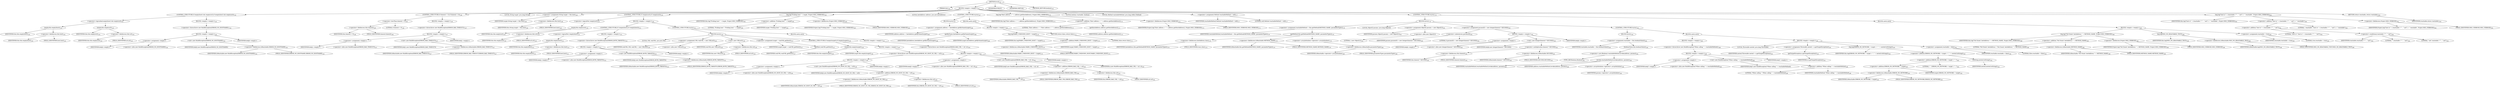digraph "eval" {  
"120" [label = <(METHOD,eval)<SUB>142</SUB>> ]
"10" [label = <(PARAM,this)<SUB>142</SUB>> ]
"121" [label = <(BLOCK,&lt;empty&gt;,&lt;empty&gt;)<SUB>142</SUB>> ]
"122" [label = <(CONTROL_STRUCTURE,if (empty(host) &amp;&amp; empty(url)),if (empty(host) &amp;&amp; empty(url)))<SUB>143</SUB>> ]
"123" [label = <(&lt;operator&gt;.logicalAnd,empty(host) &amp;&amp; empty(url))<SUB>143</SUB>> ]
"124" [label = <(empty,this.empty(host))<SUB>143</SUB>> ]
"9" [label = <(IDENTIFIER,this,this.empty(host))<SUB>143</SUB>> ]
"125" [label = <(&lt;operator&gt;.fieldAccess,this.host)<SUB>143</SUB>> ]
"126" [label = <(IDENTIFIER,this,this.empty(host))<SUB>143</SUB>> ]
"127" [label = <(FIELD_IDENTIFIER,host,host)<SUB>143</SUB>> ]
"128" [label = <(empty,this.empty(url))<SUB>143</SUB>> ]
"11" [label = <(IDENTIFIER,this,this.empty(url))<SUB>143</SUB>> ]
"129" [label = <(&lt;operator&gt;.fieldAccess,this.url)<SUB>143</SUB>> ]
"130" [label = <(IDENTIFIER,this,this.empty(url))<SUB>143</SUB>> ]
"131" [label = <(FIELD_IDENTIFIER,url,url)<SUB>143</SUB>> ]
"132" [label = <(BLOCK,&lt;empty&gt;,&lt;empty&gt;)<SUB>143</SUB>> ]
"133" [label = <(&lt;operator&gt;.throw,throw new BuildException(ERROR_NO_HOSTNAME);)<SUB>144</SUB>> ]
"134" [label = <(BLOCK,&lt;empty&gt;,&lt;empty&gt;)<SUB>144</SUB>> ]
"135" [label = <(&lt;operator&gt;.assignment,&lt;empty&gt;)> ]
"136" [label = <(IDENTIFIER,$obj0,&lt;empty&gt;)> ]
"137" [label = <(&lt;operator&gt;.alloc,new BuildException(ERROR_NO_HOSTNAME))<SUB>144</SUB>> ]
"138" [label = <(&lt;init&gt;,new BuildException(ERROR_NO_HOSTNAME))<SUB>144</SUB>> ]
"139" [label = <(IDENTIFIER,$obj0,new BuildException(ERROR_NO_HOSTNAME))> ]
"140" [label = <(&lt;operator&gt;.fieldAccess,IsReachable.ERROR_NO_HOSTNAME)<SUB>144</SUB>> ]
"141" [label = <(IDENTIFIER,IsReachable,new BuildException(ERROR_NO_HOSTNAME))<SUB>144</SUB>> ]
"142" [label = <(FIELD_IDENTIFIER,ERROR_NO_HOSTNAME,ERROR_NO_HOSTNAME)<SUB>144</SUB>> ]
"143" [label = <(IDENTIFIER,$obj0,&lt;empty&gt;)> ]
"144" [label = <(CONTROL_STRUCTURE,if (timeout &lt; 0),if (timeout &lt; 0))<SUB>146</SUB>> ]
"145" [label = <(&lt;operator&gt;.lessThan,timeout &lt; 0)<SUB>146</SUB>> ]
"146" [label = <(&lt;operator&gt;.fieldAccess,this.timeout)<SUB>146</SUB>> ]
"147" [label = <(IDENTIFIER,this,timeout &lt; 0)<SUB>146</SUB>> ]
"148" [label = <(FIELD_IDENTIFIER,timeout,timeout)<SUB>146</SUB>> ]
"149" [label = <(LITERAL,0,timeout &lt; 0)<SUB>146</SUB>> ]
"150" [label = <(BLOCK,&lt;empty&gt;,&lt;empty&gt;)<SUB>146</SUB>> ]
"151" [label = <(&lt;operator&gt;.throw,throw new BuildException(ERROR_BAD_TIMEOUT);)<SUB>147</SUB>> ]
"152" [label = <(BLOCK,&lt;empty&gt;,&lt;empty&gt;)<SUB>147</SUB>> ]
"153" [label = <(&lt;operator&gt;.assignment,&lt;empty&gt;)> ]
"154" [label = <(IDENTIFIER,$obj1,&lt;empty&gt;)> ]
"155" [label = <(&lt;operator&gt;.alloc,new BuildException(ERROR_BAD_TIMEOUT))<SUB>147</SUB>> ]
"156" [label = <(&lt;init&gt;,new BuildException(ERROR_BAD_TIMEOUT))<SUB>147</SUB>> ]
"157" [label = <(IDENTIFIER,$obj1,new BuildException(ERROR_BAD_TIMEOUT))> ]
"158" [label = <(&lt;operator&gt;.fieldAccess,IsReachable.ERROR_BAD_TIMEOUT)<SUB>147</SUB>> ]
"159" [label = <(IDENTIFIER,IsReachable,new BuildException(ERROR_BAD_TIMEOUT))<SUB>147</SUB>> ]
"160" [label = <(FIELD_IDENTIFIER,ERROR_BAD_TIMEOUT,ERROR_BAD_TIMEOUT)<SUB>147</SUB>> ]
"161" [label = <(IDENTIFIER,$obj1,&lt;empty&gt;)> ]
"162" [label = <(LOCAL,String target: java.lang.String)> ]
"163" [label = <(&lt;operator&gt;.assignment,String target = this.host)<SUB>149</SUB>> ]
"164" [label = <(IDENTIFIER,target,String target = this.host)<SUB>149</SUB>> ]
"165" [label = <(&lt;operator&gt;.fieldAccess,this.host)<SUB>149</SUB>> ]
"166" [label = <(IDENTIFIER,this,String target = this.host)<SUB>149</SUB>> ]
"167" [label = <(FIELD_IDENTIFIER,host,host)<SUB>149</SUB>> ]
"168" [label = <(CONTROL_STRUCTURE,if (!empty(url)),if (!empty(url)))<SUB>150</SUB>> ]
"169" [label = <(&lt;operator&gt;.logicalNot,!empty(url))<SUB>150</SUB>> ]
"170" [label = <(empty,this.empty(url))<SUB>150</SUB>> ]
"12" [label = <(IDENTIFIER,this,this.empty(url))<SUB>150</SUB>> ]
"171" [label = <(&lt;operator&gt;.fieldAccess,this.url)<SUB>150</SUB>> ]
"172" [label = <(IDENTIFIER,this,this.empty(url))<SUB>150</SUB>> ]
"173" [label = <(FIELD_IDENTIFIER,url,url)<SUB>150</SUB>> ]
"174" [label = <(BLOCK,&lt;empty&gt;,&lt;empty&gt;)<SUB>150</SUB>> ]
"175" [label = <(CONTROL_STRUCTURE,if (!empty(host)),if (!empty(host)))<SUB>151</SUB>> ]
"176" [label = <(&lt;operator&gt;.logicalNot,!empty(host))<SUB>151</SUB>> ]
"177" [label = <(empty,this.empty(host))<SUB>151</SUB>> ]
"13" [label = <(IDENTIFIER,this,this.empty(host))<SUB>151</SUB>> ]
"178" [label = <(&lt;operator&gt;.fieldAccess,this.host)<SUB>151</SUB>> ]
"179" [label = <(IDENTIFIER,this,this.empty(host))<SUB>151</SUB>> ]
"180" [label = <(FIELD_IDENTIFIER,host,host)<SUB>151</SUB>> ]
"181" [label = <(BLOCK,&lt;empty&gt;,&lt;empty&gt;)<SUB>151</SUB>> ]
"182" [label = <(&lt;operator&gt;.throw,throw new BuildException(ERROR_BOTH_TARGETS);)<SUB>152</SUB>> ]
"183" [label = <(BLOCK,&lt;empty&gt;,&lt;empty&gt;)<SUB>152</SUB>> ]
"184" [label = <(&lt;operator&gt;.assignment,&lt;empty&gt;)> ]
"185" [label = <(IDENTIFIER,$obj2,&lt;empty&gt;)> ]
"186" [label = <(&lt;operator&gt;.alloc,new BuildException(ERROR_BOTH_TARGETS))<SUB>152</SUB>> ]
"187" [label = <(&lt;init&gt;,new BuildException(ERROR_BOTH_TARGETS))<SUB>152</SUB>> ]
"188" [label = <(IDENTIFIER,$obj2,new BuildException(ERROR_BOTH_TARGETS))> ]
"189" [label = <(&lt;operator&gt;.fieldAccess,IsReachable.ERROR_BOTH_TARGETS)<SUB>152</SUB>> ]
"190" [label = <(IDENTIFIER,IsReachable,new BuildException(ERROR_BOTH_TARGETS))<SUB>152</SUB>> ]
"191" [label = <(FIELD_IDENTIFIER,ERROR_BOTH_TARGETS,ERROR_BOTH_TARGETS)<SUB>152</SUB>> ]
"192" [label = <(IDENTIFIER,$obj2,&lt;empty&gt;)> ]
"193" [label = <(CONTROL_STRUCTURE,try,try)<SUB>154</SUB>> ]
"194" [label = <(BLOCK,try,try)<SUB>154</SUB>> ]
"15" [label = <(LOCAL,URL realURL: java.net.URL)> ]
"195" [label = <(&lt;operator&gt;.assignment,URL realURL = new URL(url))<SUB>156</SUB>> ]
"196" [label = <(IDENTIFIER,realURL,URL realURL = new URL(url))<SUB>156</SUB>> ]
"197" [label = <(&lt;operator&gt;.alloc,new URL(url))<SUB>156</SUB>> ]
"198" [label = <(&lt;init&gt;,new URL(url))<SUB>156</SUB>> ]
"14" [label = <(IDENTIFIER,realURL,new URL(url))<SUB>156</SUB>> ]
"199" [label = <(&lt;operator&gt;.fieldAccess,this.url)<SUB>156</SUB>> ]
"200" [label = <(IDENTIFIER,this,new URL(url))<SUB>156</SUB>> ]
"201" [label = <(FIELD_IDENTIFIER,url,url)<SUB>156</SUB>> ]
"202" [label = <(&lt;operator&gt;.assignment,target = realURL.getHost())<SUB>157</SUB>> ]
"203" [label = <(IDENTIFIER,target,target = realURL.getHost())<SUB>157</SUB>> ]
"204" [label = <(getHost,realURL.getHost())<SUB>157</SUB>> ]
"205" [label = <(IDENTIFIER,realURL,realURL.getHost())<SUB>157</SUB>> ]
"206" [label = <(CONTROL_STRUCTURE,if (empty(target)),if (empty(target)))<SUB>158</SUB>> ]
"207" [label = <(empty,this.empty(target))<SUB>158</SUB>> ]
"16" [label = <(IDENTIFIER,this,this.empty(target))<SUB>158</SUB>> ]
"208" [label = <(IDENTIFIER,target,this.empty(target))<SUB>158</SUB>> ]
"209" [label = <(BLOCK,&lt;empty&gt;,&lt;empty&gt;)<SUB>158</SUB>> ]
"210" [label = <(&lt;operator&gt;.throw,throw new BuildException(ERROR_NO_HOST_IN_URL + url);)<SUB>159</SUB>> ]
"211" [label = <(BLOCK,&lt;empty&gt;,&lt;empty&gt;)<SUB>159</SUB>> ]
"212" [label = <(&lt;operator&gt;.assignment,&lt;empty&gt;)> ]
"213" [label = <(IDENTIFIER,$obj4,&lt;empty&gt;)> ]
"214" [label = <(&lt;operator&gt;.alloc,new BuildException(ERROR_NO_HOST_IN_URL + url))<SUB>159</SUB>> ]
"215" [label = <(&lt;init&gt;,new BuildException(ERROR_NO_HOST_IN_URL + url))<SUB>159</SUB>> ]
"216" [label = <(IDENTIFIER,$obj4,new BuildException(ERROR_NO_HOST_IN_URL + url))> ]
"217" [label = <(&lt;operator&gt;.addition,ERROR_NO_HOST_IN_URL + url)<SUB>159</SUB>> ]
"218" [label = <(&lt;operator&gt;.fieldAccess,IsReachable.ERROR_NO_HOST_IN_URL)<SUB>159</SUB>> ]
"219" [label = <(IDENTIFIER,IsReachable,ERROR_NO_HOST_IN_URL + url)<SUB>159</SUB>> ]
"220" [label = <(FIELD_IDENTIFIER,ERROR_NO_HOST_IN_URL,ERROR_NO_HOST_IN_URL)<SUB>159</SUB>> ]
"221" [label = <(&lt;operator&gt;.fieldAccess,this.url)<SUB>159</SUB>> ]
"222" [label = <(IDENTIFIER,this,ERROR_NO_HOST_IN_URL + url)<SUB>159</SUB>> ]
"223" [label = <(FIELD_IDENTIFIER,url,url)<SUB>159</SUB>> ]
"224" [label = <(IDENTIFIER,$obj4,&lt;empty&gt;)> ]
"225" [label = <(BLOCK,catch,catch)> ]
"226" [label = <(BLOCK,&lt;empty&gt;,&lt;empty&gt;)<SUB>161</SUB>> ]
"227" [label = <(&lt;operator&gt;.throw,throw new BuildException(ERROR_BAD_URL + url, e);)<SUB>162</SUB>> ]
"228" [label = <(BLOCK,&lt;empty&gt;,&lt;empty&gt;)<SUB>162</SUB>> ]
"229" [label = <(&lt;operator&gt;.assignment,&lt;empty&gt;)> ]
"230" [label = <(IDENTIFIER,$obj5,&lt;empty&gt;)> ]
"231" [label = <(&lt;operator&gt;.alloc,new BuildException(ERROR_BAD_URL + url, e))<SUB>162</SUB>> ]
"232" [label = <(&lt;init&gt;,new BuildException(ERROR_BAD_URL + url, e))<SUB>162</SUB>> ]
"233" [label = <(IDENTIFIER,$obj5,new BuildException(ERROR_BAD_URL + url, e))> ]
"234" [label = <(&lt;operator&gt;.addition,ERROR_BAD_URL + url)<SUB>162</SUB>> ]
"235" [label = <(&lt;operator&gt;.fieldAccess,IsReachable.ERROR_BAD_URL)<SUB>162</SUB>> ]
"236" [label = <(IDENTIFIER,IsReachable,ERROR_BAD_URL + url)<SUB>162</SUB>> ]
"237" [label = <(FIELD_IDENTIFIER,ERROR_BAD_URL,ERROR_BAD_URL)<SUB>162</SUB>> ]
"238" [label = <(&lt;operator&gt;.fieldAccess,this.url)<SUB>162</SUB>> ]
"239" [label = <(IDENTIFIER,this,ERROR_BAD_URL + url)<SUB>162</SUB>> ]
"240" [label = <(FIELD_IDENTIFIER,url,url)<SUB>162</SUB>> ]
"241" [label = <(IDENTIFIER,e,new BuildException(ERROR_BAD_URL + url, e))<SUB>162</SUB>> ]
"242" [label = <(IDENTIFIER,$obj5,&lt;empty&gt;)> ]
"243" [label = <(log,log(&quot;Probing host &quot; + target, Project.MSG_VERBOSE))<SUB>165</SUB>> ]
"17" [label = <(IDENTIFIER,this,log(&quot;Probing host &quot; + target, Project.MSG_VERBOSE))<SUB>165</SUB>> ]
"244" [label = <(&lt;operator&gt;.addition,&quot;Probing host &quot; + target)<SUB>165</SUB>> ]
"245" [label = <(LITERAL,&quot;Probing host &quot;,&quot;Probing host &quot; + target)<SUB>165</SUB>> ]
"246" [label = <(IDENTIFIER,target,&quot;Probing host &quot; + target)<SUB>165</SUB>> ]
"247" [label = <(&lt;operator&gt;.fieldAccess,Project.MSG_VERBOSE)<SUB>165</SUB>> ]
"248" [label = <(IDENTIFIER,Project,log(&quot;Probing host &quot; + target, Project.MSG_VERBOSE))<SUB>165</SUB>> ]
"249" [label = <(FIELD_IDENTIFIER,MSG_VERBOSE,MSG_VERBOSE)<SUB>165</SUB>> ]
"250" [label = <(LOCAL,InetAddress address: java.net.InetAddress)> ]
"251" [label = <(CONTROL_STRUCTURE,try,try)<SUB>167</SUB>> ]
"252" [label = <(BLOCK,try,try)<SUB>167</SUB>> ]
"253" [label = <(&lt;operator&gt;.assignment,address = InetAddress.getByName(target))<SUB>168</SUB>> ]
"254" [label = <(IDENTIFIER,address,address = InetAddress.getByName(target))<SUB>168</SUB>> ]
"255" [label = <(getByName,InetAddress.getByName(target))<SUB>168</SUB>> ]
"256" [label = <(IDENTIFIER,InetAddress,InetAddress.getByName(target))<SUB>168</SUB>> ]
"257" [label = <(IDENTIFIER,target,InetAddress.getByName(target))<SUB>168</SUB>> ]
"258" [label = <(BLOCK,catch,catch)> ]
"259" [label = <(BLOCK,&lt;empty&gt;,&lt;empty&gt;)<SUB>169</SUB>> ]
"260" [label = <(log,log(WARN_UNKNOWN_HOST + target))<SUB>170</SUB>> ]
"18" [label = <(IDENTIFIER,this,log(WARN_UNKNOWN_HOST + target))<SUB>170</SUB>> ]
"261" [label = <(&lt;operator&gt;.addition,WARN_UNKNOWN_HOST + target)<SUB>170</SUB>> ]
"262" [label = <(&lt;operator&gt;.fieldAccess,IsReachable.WARN_UNKNOWN_HOST)<SUB>170</SUB>> ]
"263" [label = <(IDENTIFIER,IsReachable,WARN_UNKNOWN_HOST + target)<SUB>170</SUB>> ]
"264" [label = <(FIELD_IDENTIFIER,WARN_UNKNOWN_HOST,WARN_UNKNOWN_HOST)<SUB>170</SUB>> ]
"265" [label = <(IDENTIFIER,target,WARN_UNKNOWN_HOST + target)<SUB>170</SUB>> ]
"266" [label = <(RETURN,return false;,return false;)<SUB>171</SUB>> ]
"267" [label = <(LITERAL,false,return false;)<SUB>171</SUB>> ]
"268" [label = <(log,log(&quot;Host address = &quot; + address.getHostAddress(), Project.MSG_VERBOSE))<SUB>173</SUB>> ]
"19" [label = <(IDENTIFIER,this,log(&quot;Host address = &quot; + address.getHostAddress(), Project.MSG_VERBOSE))<SUB>173</SUB>> ]
"269" [label = <(&lt;operator&gt;.addition,&quot;Host address = &quot; + address.getHostAddress())<SUB>173</SUB>> ]
"270" [label = <(LITERAL,&quot;Host address = &quot;,&quot;Host address = &quot; + address.getHostAddress())<SUB>173</SUB>> ]
"271" [label = <(getHostAddress,address.getHostAddress())<SUB>173</SUB>> ]
"272" [label = <(IDENTIFIER,address,address.getHostAddress())<SUB>173</SUB>> ]
"273" [label = <(&lt;operator&gt;.fieldAccess,Project.MSG_VERBOSE)<SUB>174</SUB>> ]
"274" [label = <(IDENTIFIER,Project,log(&quot;Host address = &quot; + address.getHostAddress(), Project.MSG_VERBOSE))<SUB>174</SUB>> ]
"275" [label = <(FIELD_IDENTIFIER,MSG_VERBOSE,MSG_VERBOSE)<SUB>174</SUB>> ]
"276" [label = <(LOCAL,boolean reachable: boolean)> ]
"277" [label = <(LOCAL,Method reachableMethod: java.lang.reflect.Method)> ]
"278" [label = <(&lt;operator&gt;.assignment,Method reachableMethod = null)<SUB>177</SUB>> ]
"279" [label = <(IDENTIFIER,reachableMethod,Method reachableMethod = null)<SUB>177</SUB>> ]
"280" [label = <(LITERAL,null,Method reachableMethod = null)<SUB>177</SUB>> ]
"281" [label = <(CONTROL_STRUCTURE,try,try)<SUB>178</SUB>> ]
"282" [label = <(BLOCK,try,try)<SUB>178</SUB>> ]
"283" [label = <(&lt;operator&gt;.assignment,reachableMethod = this.getMethod(METHOD_NAME, parameterTypes))<SUB>179</SUB>> ]
"284" [label = <(IDENTIFIER,reachableMethod,reachableMethod = this.getMethod(METHOD_NAME, parameterTypes))<SUB>179</SUB>> ]
"285" [label = <(getMethod,this.getMethod(METHOD_NAME, parameterTypes))<SUB>179</SUB>> ]
"286" [label = <(&lt;operator&gt;.fieldAccess,InetAddress.class)<SUB>179</SUB>> ]
"287" [label = <(IDENTIFIER,InetAddress,this.getMethod(METHOD_NAME, parameterTypes))<SUB>179</SUB>> ]
"288" [label = <(FIELD_IDENTIFIER,class,class)<SUB>179</SUB>> ]
"289" [label = <(&lt;operator&gt;.fieldAccess,IsReachable.METHOD_NAME)<SUB>179</SUB>> ]
"290" [label = <(IDENTIFIER,IsReachable,this.getMethod(METHOD_NAME, parameterTypes))<SUB>179</SUB>> ]
"291" [label = <(FIELD_IDENTIFIER,METHOD_NAME,METHOD_NAME)<SUB>179</SUB>> ]
"292" [label = <(&lt;operator&gt;.arrayInitializer,&lt;operator&gt;.arrayInitializer)<SUB>179</SUB>> ]
"293" [label = <(&lt;operator&gt;.fieldAccess,IsReachable.parameterTypes)<SUB>180</SUB>> ]
"294" [label = <(IDENTIFIER,IsReachable,&lt;operator&gt;.arrayInitializer)<SUB>180</SUB>> ]
"295" [label = <(FIELD_IDENTIFIER,parameterTypes,parameterTypes)<SUB>180</SUB>> ]
"296" [label = <(LOCAL,Object[] params: java.lang.Object[])> ]
"297" [label = <(&lt;operator&gt;.assignment,Object[] params = new Object[1])<SUB>181</SUB>> ]
"298" [label = <(IDENTIFIER,params,Object[] params = new Object[1])<SUB>181</SUB>> ]
"299" [label = <(&lt;operator&gt;.alloc,new Object[1])> ]
"300" [label = <(LITERAL,1,new Object[1])<SUB>181</SUB>> ]
"301" [label = <(&lt;operator&gt;.assignment,params[0] = new Integer(timeout * SECOND))<SUB>182</SUB>> ]
"302" [label = <(&lt;operator&gt;.indexAccess,params[0])<SUB>182</SUB>> ]
"303" [label = <(IDENTIFIER,params,params[0] = new Integer(timeout * SECOND))<SUB>182</SUB>> ]
"304" [label = <(LITERAL,0,params[0] = new Integer(timeout * SECOND))<SUB>182</SUB>> ]
"305" [label = <(BLOCK,&lt;empty&gt;,&lt;empty&gt;)<SUB>182</SUB>> ]
"306" [label = <(&lt;operator&gt;.assignment,&lt;empty&gt;)> ]
"307" [label = <(IDENTIFIER,$obj6,&lt;empty&gt;)> ]
"308" [label = <(&lt;operator&gt;.alloc,new Integer(timeout * SECOND))<SUB>182</SUB>> ]
"309" [label = <(&lt;init&gt;,new Integer(timeout * SECOND))<SUB>182</SUB>> ]
"310" [label = <(IDENTIFIER,$obj6,new Integer(timeout * SECOND))> ]
"311" [label = <(&lt;operator&gt;.multiplication,timeout * SECOND)<SUB>182</SUB>> ]
"312" [label = <(&lt;operator&gt;.fieldAccess,this.timeout)<SUB>182</SUB>> ]
"313" [label = <(IDENTIFIER,this,timeout * SECOND)<SUB>182</SUB>> ]
"314" [label = <(FIELD_IDENTIFIER,timeout,timeout)<SUB>182</SUB>> ]
"315" [label = <(&lt;operator&gt;.fieldAccess,IsReachable.SECOND)<SUB>182</SUB>> ]
"316" [label = <(IDENTIFIER,IsReachable,timeout * SECOND)<SUB>182</SUB>> ]
"317" [label = <(FIELD_IDENTIFIER,SECOND,SECOND)<SUB>182</SUB>> ]
"318" [label = <(IDENTIFIER,$obj6,&lt;empty&gt;)> ]
"319" [label = <(CONTROL_STRUCTURE,try,try)<SUB>183</SUB>> ]
"320" [label = <(BLOCK,try,try)<SUB>183</SUB>> ]
"321" [label = <(&lt;operator&gt;.assignment,reachable = this.booleanValue())<SUB>184</SUB>> ]
"322" [label = <(IDENTIFIER,reachable,reachable = this.booleanValue())<SUB>184</SUB>> ]
"323" [label = <(booleanValue,this.booleanValue())<SUB>184</SUB>> ]
"324" [label = <(&lt;operator&gt;.cast,(Boolean) reachableMethod.invoke(address, params))<SUB>184</SUB>> ]
"325" [label = <(TYPE_REF,Boolean,Boolean)<SUB>184</SUB>> ]
"326" [label = <(invoke,reachableMethod.invoke(address, params))<SUB>184</SUB>> ]
"327" [label = <(IDENTIFIER,reachableMethod,reachableMethod.invoke(address, params))<SUB>184</SUB>> ]
"328" [label = <(IDENTIFIER,address,reachableMethod.invoke(address, params))<SUB>184</SUB>> ]
"329" [label = <(&lt;operator&gt;.arrayInitializer,&lt;operator&gt;.arrayInitializer)<SUB>184</SUB>> ]
"330" [label = <(IDENTIFIER,params,&lt;operator&gt;.arrayInitializer)<SUB>184</SUB>> ]
"331" [label = <(BLOCK,catch,catch)> ]
"332" [label = <(BLOCK,&lt;empty&gt;,&lt;empty&gt;)<SUB>186</SUB>> ]
"333" [label = <(&lt;operator&gt;.throw,throw new BuildException(&quot;When calling &quot; + reachableMethod);)<SUB>188</SUB>> ]
"334" [label = <(BLOCK,&lt;empty&gt;,&lt;empty&gt;)<SUB>188</SUB>> ]
"335" [label = <(&lt;operator&gt;.assignment,&lt;empty&gt;)> ]
"336" [label = <(IDENTIFIER,$obj7,&lt;empty&gt;)> ]
"337" [label = <(&lt;operator&gt;.alloc,new BuildException(&quot;When calling &quot; + reachableMethod))<SUB>188</SUB>> ]
"338" [label = <(&lt;init&gt;,new BuildException(&quot;When calling &quot; + reachableMethod))<SUB>188</SUB>> ]
"339" [label = <(IDENTIFIER,$obj7,new BuildException(&quot;When calling &quot; + reachableMethod))> ]
"340" [label = <(&lt;operator&gt;.addition,&quot;When calling &quot; + reachableMethod)<SUB>188</SUB>> ]
"341" [label = <(LITERAL,&quot;When calling &quot;,&quot;When calling &quot; + reachableMethod)<SUB>188</SUB>> ]
"342" [label = <(IDENTIFIER,reachableMethod,&quot;When calling &quot; + reachableMethod)<SUB>188</SUB>> ]
"343" [label = <(IDENTIFIER,$obj7,&lt;empty&gt;)> ]
"344" [label = <(BLOCK,&lt;empty&gt;,&lt;empty&gt;)<SUB>189</SUB>> ]
"345" [label = <(LOCAL,Throwable nested: java.lang.Throwable)> ]
"346" [label = <(&lt;operator&gt;.assignment,Throwable nested = e.getTargetException())<SUB>191</SUB>> ]
"347" [label = <(IDENTIFIER,nested,Throwable nested = e.getTargetException())<SUB>191</SUB>> ]
"348" [label = <(getTargetException,e.getTargetException())<SUB>191</SUB>> ]
"349" [label = <(IDENTIFIER,e,e.getTargetException())<SUB>191</SUB>> ]
"350" [label = <(log,log(ERROR_ON_NETWORK + target + &quot;: &quot; + nested.toString()))<SUB>192</SUB>> ]
"20" [label = <(IDENTIFIER,this,log(ERROR_ON_NETWORK + target + &quot;: &quot; + nested.toString()))<SUB>192</SUB>> ]
"351" [label = <(&lt;operator&gt;.addition,ERROR_ON_NETWORK + target + &quot;: &quot; + nested.toString())<SUB>192</SUB>> ]
"352" [label = <(&lt;operator&gt;.addition,ERROR_ON_NETWORK + target + &quot;: &quot;)<SUB>192</SUB>> ]
"353" [label = <(&lt;operator&gt;.addition,ERROR_ON_NETWORK + target)<SUB>192</SUB>> ]
"354" [label = <(&lt;operator&gt;.fieldAccess,IsReachable.ERROR_ON_NETWORK)<SUB>192</SUB>> ]
"355" [label = <(IDENTIFIER,IsReachable,ERROR_ON_NETWORK + target)<SUB>192</SUB>> ]
"356" [label = <(FIELD_IDENTIFIER,ERROR_ON_NETWORK,ERROR_ON_NETWORK)<SUB>192</SUB>> ]
"357" [label = <(IDENTIFIER,target,ERROR_ON_NETWORK + target)<SUB>192</SUB>> ]
"358" [label = <(LITERAL,&quot;: &quot;,ERROR_ON_NETWORK + target + &quot;: &quot;)<SUB>192</SUB>> ]
"359" [label = <(toString,nested.toString())<SUB>192</SUB>> ]
"360" [label = <(IDENTIFIER,nested,nested.toString())<SUB>192</SUB>> ]
"361" [label = <(&lt;operator&gt;.assignment,reachable = false)<SUB>194</SUB>> ]
"362" [label = <(IDENTIFIER,reachable,reachable = false)<SUB>194</SUB>> ]
"363" [label = <(LITERAL,false,reachable = false)<SUB>194</SUB>> ]
"364" [label = <(BLOCK,catch,catch)> ]
"365" [label = <(BLOCK,&lt;empty&gt;,&lt;empty&gt;)<SUB>196</SUB>> ]
"366" [label = <(log,log(&quot;Not found: InetAddress.&quot; + METHOD_NAME, Project.MSG_VERBOSE))<SUB>198</SUB>> ]
"21" [label = <(IDENTIFIER,this,log(&quot;Not found: InetAddress.&quot; + METHOD_NAME, Project.MSG_VERBOSE))<SUB>198</SUB>> ]
"367" [label = <(&lt;operator&gt;.addition,&quot;Not found: InetAddress.&quot; + METHOD_NAME)<SUB>198</SUB>> ]
"368" [label = <(LITERAL,&quot;Not found: InetAddress.&quot;,&quot;Not found: InetAddress.&quot; + METHOD_NAME)<SUB>198</SUB>> ]
"369" [label = <(&lt;operator&gt;.fieldAccess,IsReachable.METHOD_NAME)<SUB>198</SUB>> ]
"370" [label = <(IDENTIFIER,IsReachable,&quot;Not found: InetAddress.&quot; + METHOD_NAME)<SUB>198</SUB>> ]
"371" [label = <(FIELD_IDENTIFIER,METHOD_NAME,METHOD_NAME)<SUB>198</SUB>> ]
"372" [label = <(&lt;operator&gt;.fieldAccess,Project.MSG_VERBOSE)<SUB>198</SUB>> ]
"373" [label = <(IDENTIFIER,Project,log(&quot;Not found: InetAddress.&quot; + METHOD_NAME, Project.MSG_VERBOSE))<SUB>198</SUB>> ]
"374" [label = <(FIELD_IDENTIFIER,MSG_VERBOSE,MSG_VERBOSE)<SUB>198</SUB>> ]
"375" [label = <(log,log(MSG_NO_REACHABLE_TEST))<SUB>199</SUB>> ]
"22" [label = <(IDENTIFIER,this,log(MSG_NO_REACHABLE_TEST))<SUB>199</SUB>> ]
"376" [label = <(&lt;operator&gt;.fieldAccess,IsReachable.MSG_NO_REACHABLE_TEST)<SUB>199</SUB>> ]
"377" [label = <(IDENTIFIER,IsReachable,log(MSG_NO_REACHABLE_TEST))<SUB>199</SUB>> ]
"378" [label = <(FIELD_IDENTIFIER,MSG_NO_REACHABLE_TEST,MSG_NO_REACHABLE_TEST)<SUB>199</SUB>> ]
"379" [label = <(&lt;operator&gt;.assignment,reachable = true)<SUB>200</SUB>> ]
"380" [label = <(IDENTIFIER,reachable,reachable = true)<SUB>200</SUB>> ]
"381" [label = <(LITERAL,true,reachable = true)<SUB>200</SUB>> ]
"382" [label = <(log,log(&quot;host is&quot; + (reachable ? &quot;&quot; : &quot; not&quot;) + &quot; reachable&quot;, Project.MSG_VERBOSE))<SUB>204</SUB>> ]
"23" [label = <(IDENTIFIER,this,log(&quot;host is&quot; + (reachable ? &quot;&quot; : &quot; not&quot;) + &quot; reachable&quot;, Project.MSG_VERBOSE))<SUB>204</SUB>> ]
"383" [label = <(&lt;operator&gt;.addition,&quot;host is&quot; + (reachable ? &quot;&quot; : &quot; not&quot;) + &quot; reachable&quot;)<SUB>204</SUB>> ]
"384" [label = <(&lt;operator&gt;.addition,&quot;host is&quot; + (reachable ? &quot;&quot; : &quot; not&quot;))<SUB>204</SUB>> ]
"385" [label = <(LITERAL,&quot;host is&quot;,&quot;host is&quot; + (reachable ? &quot;&quot; : &quot; not&quot;))<SUB>204</SUB>> ]
"386" [label = <(&lt;operator&gt;.conditional,reachable ? &quot;&quot; : &quot; not&quot;)<SUB>204</SUB>> ]
"387" [label = <(IDENTIFIER,reachable,reachable ? &quot;&quot; : &quot; not&quot;)<SUB>204</SUB>> ]
"388" [label = <(LITERAL,&quot;&quot;,reachable ? &quot;&quot; : &quot; not&quot;)<SUB>204</SUB>> ]
"389" [label = <(LITERAL,&quot; not&quot;,reachable ? &quot;&quot; : &quot; not&quot;)<SUB>204</SUB>> ]
"390" [label = <(LITERAL,&quot; reachable&quot;,&quot;host is&quot; + (reachable ? &quot;&quot; : &quot; not&quot;) + &quot; reachable&quot;)<SUB>204</SUB>> ]
"391" [label = <(&lt;operator&gt;.fieldAccess,Project.MSG_VERBOSE)<SUB>204</SUB>> ]
"392" [label = <(IDENTIFIER,Project,log(&quot;host is&quot; + (reachable ? &quot;&quot; : &quot; not&quot;) + &quot; reachable&quot;, Project.MSG_VERBOSE))<SUB>204</SUB>> ]
"393" [label = <(FIELD_IDENTIFIER,MSG_VERBOSE,MSG_VERBOSE)<SUB>204</SUB>> ]
"394" [label = <(RETURN,return reachable;,return reachable;)<SUB>205</SUB>> ]
"395" [label = <(IDENTIFIER,reachable,return reachable;)<SUB>205</SUB>> ]
"396" [label = <(MODIFIER,PUBLIC)> ]
"397" [label = <(MODIFIER,VIRTUAL)> ]
"398" [label = <(METHOD_RETURN,boolean)<SUB>142</SUB>> ]
  "120" -> "10" 
  "120" -> "121" 
  "120" -> "396" 
  "120" -> "397" 
  "120" -> "398" 
  "121" -> "122" 
  "121" -> "144" 
  "121" -> "162" 
  "121" -> "163" 
  "121" -> "168" 
  "121" -> "243" 
  "121" -> "250" 
  "121" -> "251" 
  "121" -> "268" 
  "121" -> "276" 
  "121" -> "277" 
  "121" -> "278" 
  "121" -> "281" 
  "121" -> "382" 
  "121" -> "394" 
  "122" -> "123" 
  "122" -> "132" 
  "123" -> "124" 
  "123" -> "128" 
  "124" -> "9" 
  "124" -> "125" 
  "125" -> "126" 
  "125" -> "127" 
  "128" -> "11" 
  "128" -> "129" 
  "129" -> "130" 
  "129" -> "131" 
  "132" -> "133" 
  "133" -> "134" 
  "134" -> "135" 
  "134" -> "138" 
  "134" -> "143" 
  "135" -> "136" 
  "135" -> "137" 
  "138" -> "139" 
  "138" -> "140" 
  "140" -> "141" 
  "140" -> "142" 
  "144" -> "145" 
  "144" -> "150" 
  "145" -> "146" 
  "145" -> "149" 
  "146" -> "147" 
  "146" -> "148" 
  "150" -> "151" 
  "151" -> "152" 
  "152" -> "153" 
  "152" -> "156" 
  "152" -> "161" 
  "153" -> "154" 
  "153" -> "155" 
  "156" -> "157" 
  "156" -> "158" 
  "158" -> "159" 
  "158" -> "160" 
  "163" -> "164" 
  "163" -> "165" 
  "165" -> "166" 
  "165" -> "167" 
  "168" -> "169" 
  "168" -> "174" 
  "169" -> "170" 
  "170" -> "12" 
  "170" -> "171" 
  "171" -> "172" 
  "171" -> "173" 
  "174" -> "175" 
  "174" -> "193" 
  "175" -> "176" 
  "175" -> "181" 
  "176" -> "177" 
  "177" -> "13" 
  "177" -> "178" 
  "178" -> "179" 
  "178" -> "180" 
  "181" -> "182" 
  "182" -> "183" 
  "183" -> "184" 
  "183" -> "187" 
  "183" -> "192" 
  "184" -> "185" 
  "184" -> "186" 
  "187" -> "188" 
  "187" -> "189" 
  "189" -> "190" 
  "189" -> "191" 
  "193" -> "194" 
  "193" -> "225" 
  "194" -> "15" 
  "194" -> "195" 
  "194" -> "198" 
  "194" -> "202" 
  "194" -> "206" 
  "195" -> "196" 
  "195" -> "197" 
  "198" -> "14" 
  "198" -> "199" 
  "199" -> "200" 
  "199" -> "201" 
  "202" -> "203" 
  "202" -> "204" 
  "204" -> "205" 
  "206" -> "207" 
  "206" -> "209" 
  "207" -> "16" 
  "207" -> "208" 
  "209" -> "210" 
  "210" -> "211" 
  "211" -> "212" 
  "211" -> "215" 
  "211" -> "224" 
  "212" -> "213" 
  "212" -> "214" 
  "215" -> "216" 
  "215" -> "217" 
  "217" -> "218" 
  "217" -> "221" 
  "218" -> "219" 
  "218" -> "220" 
  "221" -> "222" 
  "221" -> "223" 
  "225" -> "226" 
  "226" -> "227" 
  "227" -> "228" 
  "228" -> "229" 
  "228" -> "232" 
  "228" -> "242" 
  "229" -> "230" 
  "229" -> "231" 
  "232" -> "233" 
  "232" -> "234" 
  "232" -> "241" 
  "234" -> "235" 
  "234" -> "238" 
  "235" -> "236" 
  "235" -> "237" 
  "238" -> "239" 
  "238" -> "240" 
  "243" -> "17" 
  "243" -> "244" 
  "243" -> "247" 
  "244" -> "245" 
  "244" -> "246" 
  "247" -> "248" 
  "247" -> "249" 
  "251" -> "252" 
  "251" -> "258" 
  "252" -> "253" 
  "253" -> "254" 
  "253" -> "255" 
  "255" -> "256" 
  "255" -> "257" 
  "258" -> "259" 
  "259" -> "260" 
  "259" -> "266" 
  "260" -> "18" 
  "260" -> "261" 
  "261" -> "262" 
  "261" -> "265" 
  "262" -> "263" 
  "262" -> "264" 
  "266" -> "267" 
  "268" -> "19" 
  "268" -> "269" 
  "268" -> "273" 
  "269" -> "270" 
  "269" -> "271" 
  "271" -> "272" 
  "273" -> "274" 
  "273" -> "275" 
  "278" -> "279" 
  "278" -> "280" 
  "281" -> "282" 
  "281" -> "364" 
  "282" -> "283" 
  "282" -> "296" 
  "282" -> "297" 
  "282" -> "301" 
  "282" -> "319" 
  "283" -> "284" 
  "283" -> "285" 
  "285" -> "286" 
  "285" -> "289" 
  "285" -> "292" 
  "286" -> "287" 
  "286" -> "288" 
  "289" -> "290" 
  "289" -> "291" 
  "292" -> "293" 
  "293" -> "294" 
  "293" -> "295" 
  "297" -> "298" 
  "297" -> "299" 
  "299" -> "300" 
  "301" -> "302" 
  "301" -> "305" 
  "302" -> "303" 
  "302" -> "304" 
  "305" -> "306" 
  "305" -> "309" 
  "305" -> "318" 
  "306" -> "307" 
  "306" -> "308" 
  "309" -> "310" 
  "309" -> "311" 
  "311" -> "312" 
  "311" -> "315" 
  "312" -> "313" 
  "312" -> "314" 
  "315" -> "316" 
  "315" -> "317" 
  "319" -> "320" 
  "319" -> "331" 
  "320" -> "321" 
  "321" -> "322" 
  "321" -> "323" 
  "323" -> "324" 
  "324" -> "325" 
  "324" -> "326" 
  "326" -> "327" 
  "326" -> "328" 
  "326" -> "329" 
  "329" -> "330" 
  "331" -> "332" 
  "331" -> "344" 
  "332" -> "333" 
  "333" -> "334" 
  "334" -> "335" 
  "334" -> "338" 
  "334" -> "343" 
  "335" -> "336" 
  "335" -> "337" 
  "338" -> "339" 
  "338" -> "340" 
  "340" -> "341" 
  "340" -> "342" 
  "344" -> "345" 
  "344" -> "346" 
  "344" -> "350" 
  "344" -> "361" 
  "346" -> "347" 
  "346" -> "348" 
  "348" -> "349" 
  "350" -> "20" 
  "350" -> "351" 
  "351" -> "352" 
  "351" -> "359" 
  "352" -> "353" 
  "352" -> "358" 
  "353" -> "354" 
  "353" -> "357" 
  "354" -> "355" 
  "354" -> "356" 
  "359" -> "360" 
  "361" -> "362" 
  "361" -> "363" 
  "364" -> "365" 
  "365" -> "366" 
  "365" -> "375" 
  "365" -> "379" 
  "366" -> "21" 
  "366" -> "367" 
  "366" -> "372" 
  "367" -> "368" 
  "367" -> "369" 
  "369" -> "370" 
  "369" -> "371" 
  "372" -> "373" 
  "372" -> "374" 
  "375" -> "22" 
  "375" -> "376" 
  "376" -> "377" 
  "376" -> "378" 
  "379" -> "380" 
  "379" -> "381" 
  "382" -> "23" 
  "382" -> "383" 
  "382" -> "391" 
  "383" -> "384" 
  "383" -> "390" 
  "384" -> "385" 
  "384" -> "386" 
  "386" -> "387" 
  "386" -> "388" 
  "386" -> "389" 
  "391" -> "392" 
  "391" -> "393" 
  "394" -> "395" 
}
